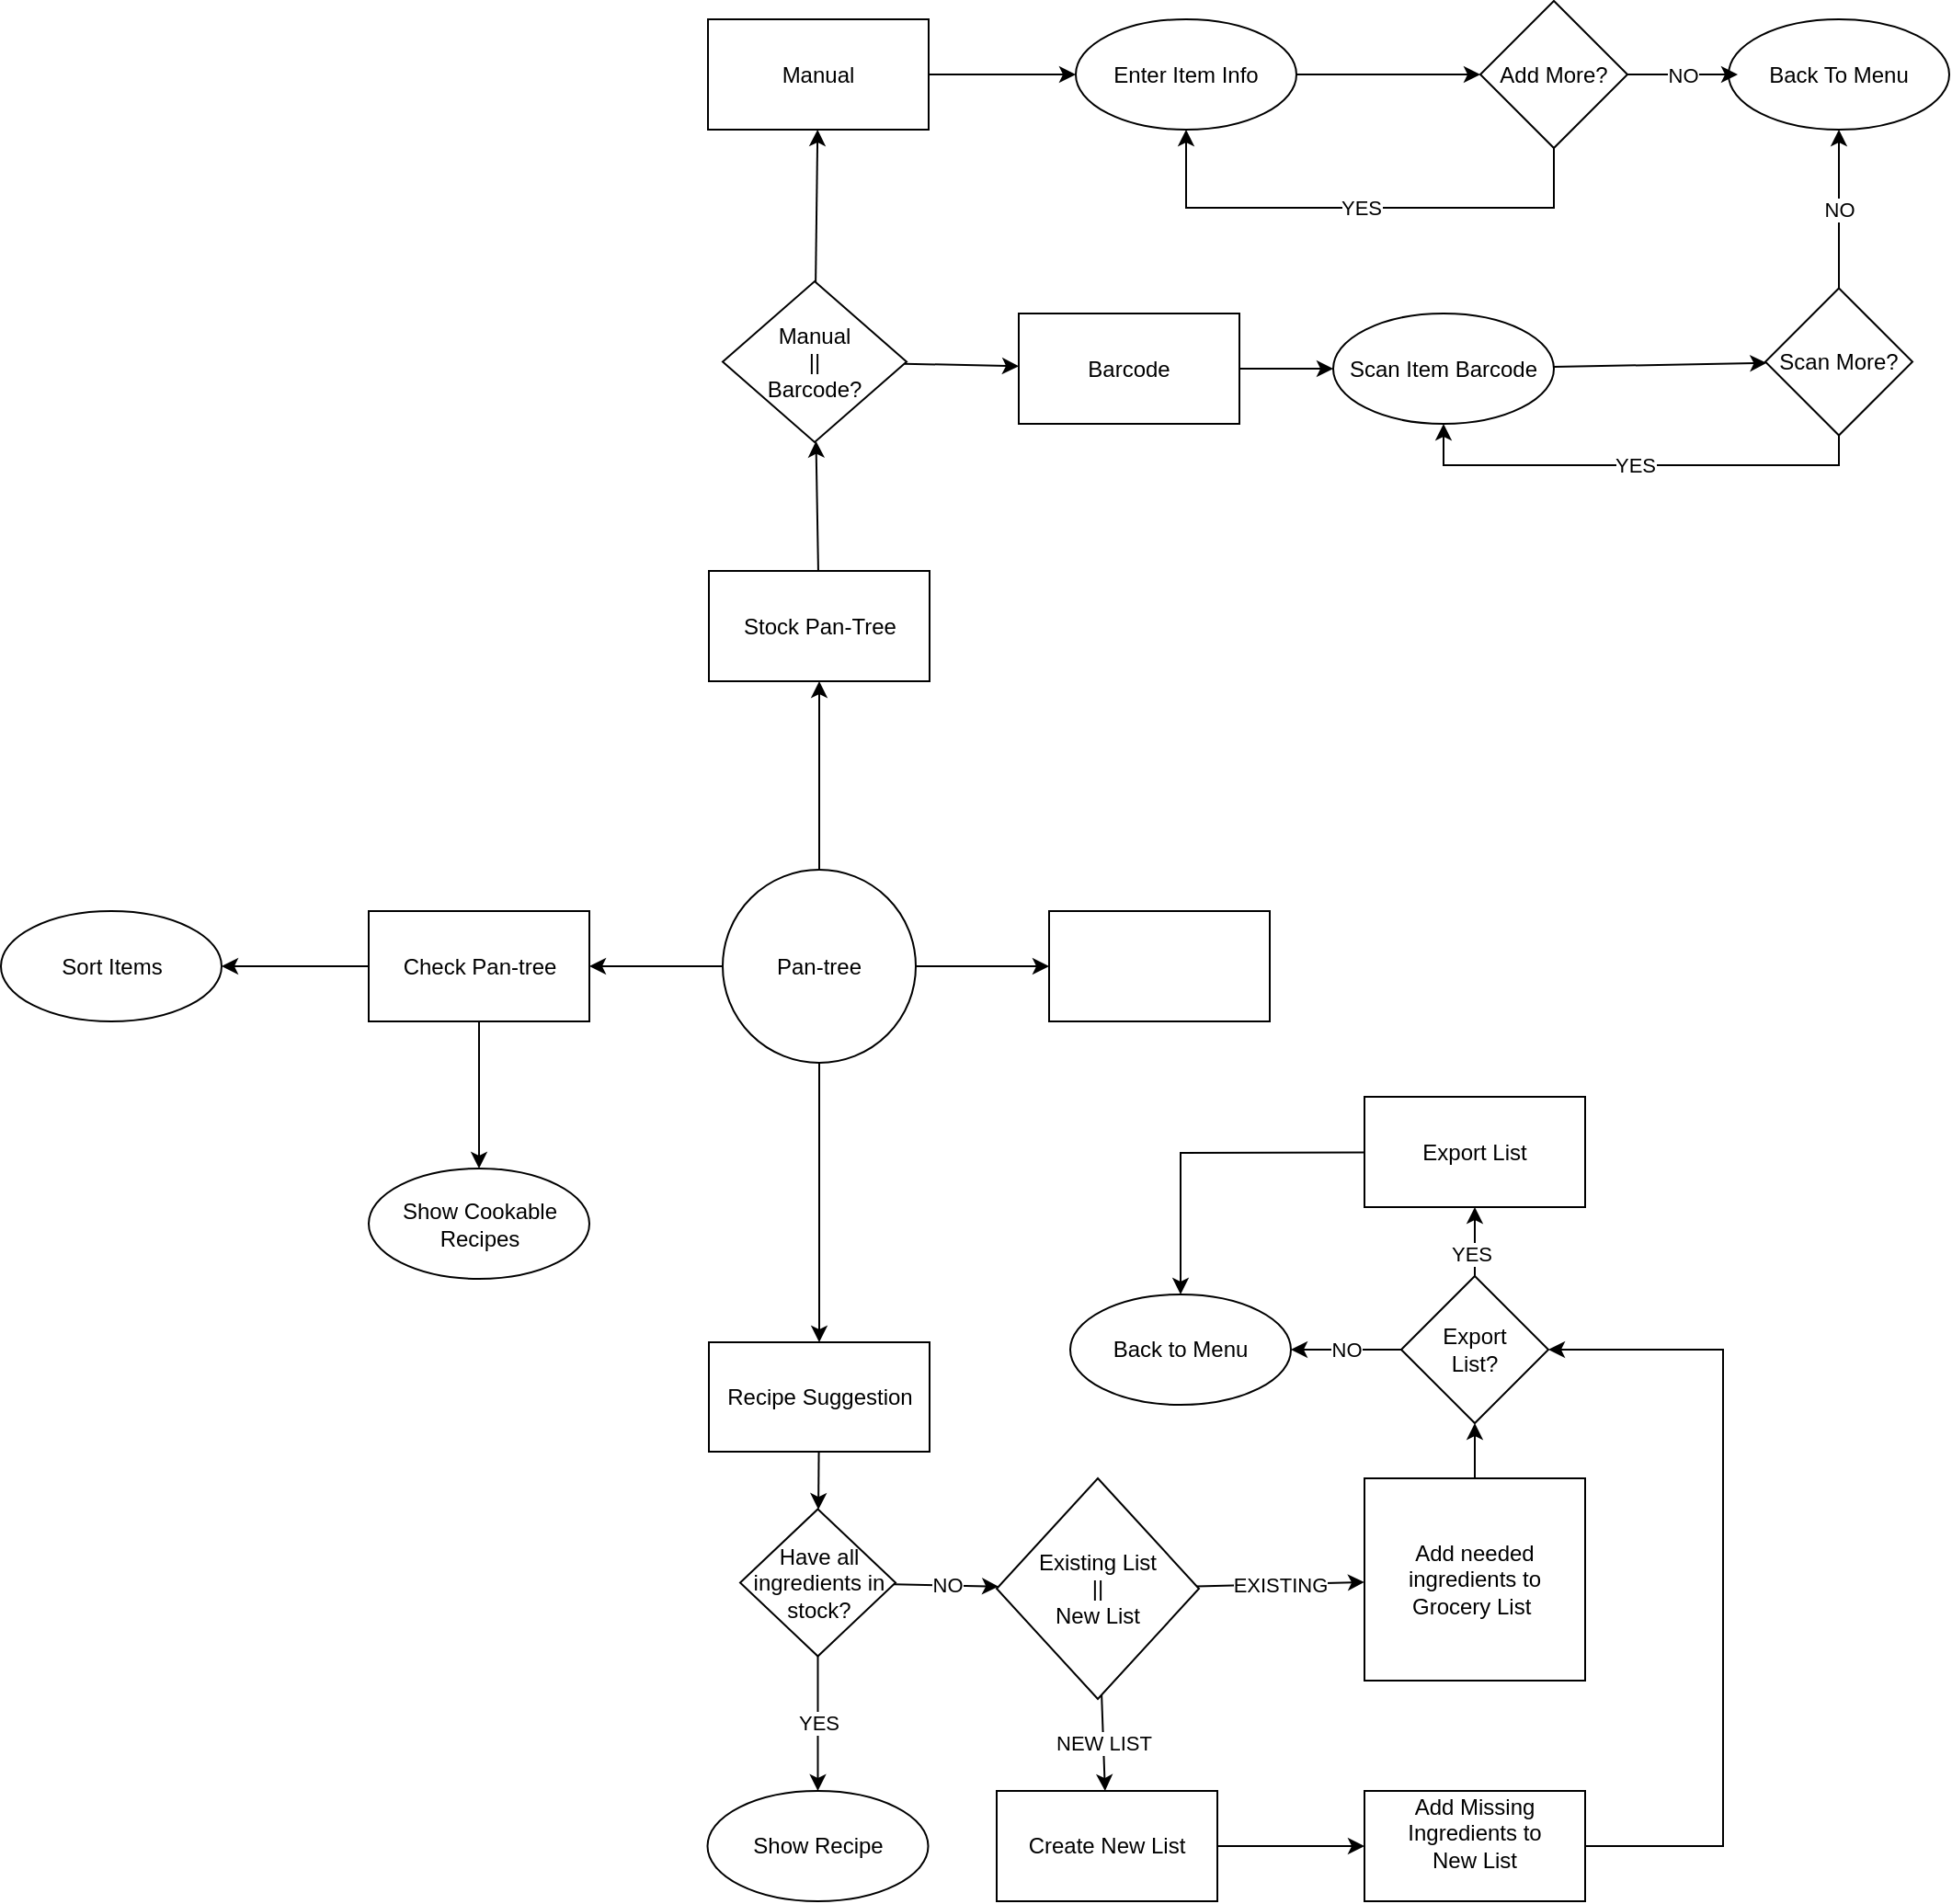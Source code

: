 <mxfile version="20.2.7" type="github"><diagram id="siMxBT5E8COB6Hx_qyeI" name="Page-1"><mxGraphModel dx="2272" dy="1862" grid="1" gridSize="10" guides="1" tooltips="1" connect="1" arrows="1" fold="1" page="1" pageScale="1" pageWidth="850" pageHeight="1100" math="0" shadow="0"><root><mxCell id="0"/><mxCell id="1" parent="0"/><mxCell id="KQeAqqxCypMnfkWS5bYY-13" value="" style="edgeStyle=none;rounded=0;orthogonalLoop=1;jettySize=auto;html=1;" edge="1" parent="1" source="KQeAqqxCypMnfkWS5bYY-1" target="KQeAqqxCypMnfkWS5bYY-12"><mxGeometry relative="1" as="geometry"/></mxCell><mxCell id="KQeAqqxCypMnfkWS5bYY-50" value="" style="edgeStyle=none;rounded=0;orthogonalLoop=1;jettySize=auto;html=1;" edge="1" parent="1" source="KQeAqqxCypMnfkWS5bYY-1" target="KQeAqqxCypMnfkWS5bYY-49"><mxGeometry relative="1" as="geometry"/></mxCell><mxCell id="KQeAqqxCypMnfkWS5bYY-52" value="" style="edgeStyle=none;rounded=0;orthogonalLoop=1;jettySize=auto;html=1;" edge="1" parent="1" source="KQeAqqxCypMnfkWS5bYY-1" target="KQeAqqxCypMnfkWS5bYY-51"><mxGeometry relative="1" as="geometry"/></mxCell><mxCell id="KQeAqqxCypMnfkWS5bYY-54" value="" style="edgeStyle=none;rounded=0;orthogonalLoop=1;jettySize=auto;html=1;" edge="1" parent="1" source="KQeAqqxCypMnfkWS5bYY-1" target="KQeAqqxCypMnfkWS5bYY-53"><mxGeometry relative="1" as="geometry"/></mxCell><mxCell id="KQeAqqxCypMnfkWS5bYY-1" value="Pan-tree" style="ellipse;whiteSpace=wrap;html=1;aspect=fixed;" vertex="1" parent="1"><mxGeometry x="373" y="380" width="105" height="105" as="geometry"/></mxCell><mxCell id="KQeAqqxCypMnfkWS5bYY-15" value="" style="edgeStyle=none;rounded=0;orthogonalLoop=1;jettySize=auto;html=1;" edge="1" parent="1" source="KQeAqqxCypMnfkWS5bYY-12" target="KQeAqqxCypMnfkWS5bYY-14"><mxGeometry relative="1" as="geometry"/></mxCell><mxCell id="KQeAqqxCypMnfkWS5bYY-12" value="Recipe Suggestion&lt;br&gt;" style="whiteSpace=wrap;html=1;" vertex="1" parent="1"><mxGeometry x="365.5" y="637" width="120" height="59.5" as="geometry"/></mxCell><mxCell id="KQeAqqxCypMnfkWS5bYY-24" value="NO" style="edgeStyle=none;rounded=0;orthogonalLoop=1;jettySize=auto;html=1;" edge="1" parent="1" source="KQeAqqxCypMnfkWS5bYY-14" target="KQeAqqxCypMnfkWS5bYY-23"><mxGeometry relative="1" as="geometry"/></mxCell><mxCell id="KQeAqqxCypMnfkWS5bYY-67" value="YES" style="edgeStyle=none;rounded=0;orthogonalLoop=1;jettySize=auto;html=1;" edge="1" parent="1" source="KQeAqqxCypMnfkWS5bYY-14" target="KQeAqqxCypMnfkWS5bYY-66"><mxGeometry relative="1" as="geometry"/></mxCell><mxCell id="KQeAqqxCypMnfkWS5bYY-14" value="Have all ingredients in stock?" style="rhombus;whiteSpace=wrap;html=1;" vertex="1" parent="1"><mxGeometry x="382.5" y="727.75" width="84.5" height="80" as="geometry"/></mxCell><mxCell id="KQeAqqxCypMnfkWS5bYY-36" value="EXISTING" style="edgeStyle=none;rounded=0;orthogonalLoop=1;jettySize=auto;html=1;" edge="1" parent="1" source="KQeAqqxCypMnfkWS5bYY-23" target="KQeAqqxCypMnfkWS5bYY-25"><mxGeometry relative="1" as="geometry"/></mxCell><mxCell id="KQeAqqxCypMnfkWS5bYY-40" value="NEW LIST" style="edgeStyle=none;rounded=0;orthogonalLoop=1;jettySize=auto;html=1;" edge="1" parent="1" source="KQeAqqxCypMnfkWS5bYY-23" target="KQeAqqxCypMnfkWS5bYY-39"><mxGeometry relative="1" as="geometry"/></mxCell><mxCell id="KQeAqqxCypMnfkWS5bYY-23" value="Existing List &lt;br&gt;||&lt;br&gt;New List" style="rhombus;whiteSpace=wrap;html=1;" vertex="1" parent="1"><mxGeometry x="522" y="711" width="110" height="120" as="geometry"/></mxCell><mxCell id="KQeAqqxCypMnfkWS5bYY-29" value="" style="edgeStyle=none;rounded=0;orthogonalLoop=1;jettySize=auto;html=1;" edge="1" parent="1" source="KQeAqqxCypMnfkWS5bYY-25" target="KQeAqqxCypMnfkWS5bYY-28"><mxGeometry relative="1" as="geometry"/></mxCell><mxCell id="KQeAqqxCypMnfkWS5bYY-25" value="Add needed ingredients to Grocery List&amp;nbsp;" style="whiteSpace=wrap;html=1;" vertex="1" parent="1"><mxGeometry x="722" y="711" width="120" height="110" as="geometry"/></mxCell><mxCell id="KQeAqqxCypMnfkWS5bYY-31" value="" style="edgeStyle=none;rounded=0;orthogonalLoop=1;jettySize=auto;html=1;" edge="1" parent="1" source="KQeAqqxCypMnfkWS5bYY-28" target="KQeAqqxCypMnfkWS5bYY-30"><mxGeometry relative="1" as="geometry"/></mxCell><mxCell id="KQeAqqxCypMnfkWS5bYY-32" value="YES" style="edgeLabel;html=1;align=center;verticalAlign=middle;resizable=0;points=[];" vertex="1" connectable="0" parent="KQeAqqxCypMnfkWS5bYY-31"><mxGeometry x="-0.333" y="2" relative="1" as="geometry"><mxPoint as="offset"/></mxGeometry></mxCell><mxCell id="KQeAqqxCypMnfkWS5bYY-63" value="NO" style="edgeStyle=none;rounded=0;orthogonalLoop=1;jettySize=auto;html=1;" edge="1" parent="1" source="KQeAqqxCypMnfkWS5bYY-28" target="KQeAqqxCypMnfkWS5bYY-62"><mxGeometry relative="1" as="geometry"/></mxCell><mxCell id="KQeAqqxCypMnfkWS5bYY-28" value="Export&lt;br&gt;List?" style="rhombus;whiteSpace=wrap;html=1;" vertex="1" parent="1"><mxGeometry x="742" y="601" width="80" height="80" as="geometry"/></mxCell><mxCell id="KQeAqqxCypMnfkWS5bYY-65" value="" style="edgeStyle=none;rounded=0;orthogonalLoop=1;jettySize=auto;html=1;entryX=0.5;entryY=0;entryDx=0;entryDy=0;" edge="1" parent="1" source="KQeAqqxCypMnfkWS5bYY-30" target="KQeAqqxCypMnfkWS5bYY-62"><mxGeometry relative="1" as="geometry"><mxPoint x="622" y="533.5" as="targetPoint"/><Array as="points"><mxPoint x="622" y="534"/></Array></mxGeometry></mxCell><mxCell id="KQeAqqxCypMnfkWS5bYY-30" value="Export List" style="whiteSpace=wrap;html=1;" vertex="1" parent="1"><mxGeometry x="722" y="503.5" width="120" height="60" as="geometry"/></mxCell><mxCell id="KQeAqqxCypMnfkWS5bYY-45" value="" style="edgeStyle=none;rounded=0;orthogonalLoop=1;jettySize=auto;html=1;" edge="1" parent="1" source="KQeAqqxCypMnfkWS5bYY-39" target="KQeAqqxCypMnfkWS5bYY-44"><mxGeometry relative="1" as="geometry"/></mxCell><mxCell id="KQeAqqxCypMnfkWS5bYY-39" value="Create New List" style="whiteSpace=wrap;html=1;" vertex="1" parent="1"><mxGeometry x="522" y="881" width="120" height="60" as="geometry"/></mxCell><mxCell id="KQeAqqxCypMnfkWS5bYY-46" style="edgeStyle=none;rounded=0;orthogonalLoop=1;jettySize=auto;html=1;entryX=1;entryY=0.5;entryDx=0;entryDy=0;" edge="1" parent="1" source="KQeAqqxCypMnfkWS5bYY-44" target="KQeAqqxCypMnfkWS5bYY-28"><mxGeometry relative="1" as="geometry"><Array as="points"><mxPoint x="917" y="911"/><mxPoint x="917" y="641"/></Array></mxGeometry></mxCell><mxCell id="KQeAqqxCypMnfkWS5bYY-44" value="Add Missing Ingredients to &lt;br&gt;New List&lt;br&gt;&amp;nbsp;" style="whiteSpace=wrap;html=1;" vertex="1" parent="1"><mxGeometry x="722" y="881" width="120" height="60" as="geometry"/></mxCell><mxCell id="KQeAqqxCypMnfkWS5bYY-69" value="" style="edgeStyle=none;rounded=0;orthogonalLoop=1;jettySize=auto;html=1;" edge="1" parent="1" source="KQeAqqxCypMnfkWS5bYY-49" target="KQeAqqxCypMnfkWS5bYY-68"><mxGeometry relative="1" as="geometry"/></mxCell><mxCell id="KQeAqqxCypMnfkWS5bYY-71" value="" style="edgeStyle=none;rounded=0;orthogonalLoop=1;jettySize=auto;html=1;" edge="1" parent="1" source="KQeAqqxCypMnfkWS5bYY-49" target="KQeAqqxCypMnfkWS5bYY-70"><mxGeometry relative="1" as="geometry"/></mxCell><mxCell id="KQeAqqxCypMnfkWS5bYY-49" value="Check Pan-tree" style="whiteSpace=wrap;html=1;" vertex="1" parent="1"><mxGeometry x="180.5" y="402.5" width="120" height="60" as="geometry"/></mxCell><mxCell id="KQeAqqxCypMnfkWS5bYY-60" value="" style="edgeStyle=none;rounded=0;orthogonalLoop=1;jettySize=auto;html=1;" edge="1" parent="1" source="KQeAqqxCypMnfkWS5bYY-51" target="KQeAqqxCypMnfkWS5bYY-59"><mxGeometry relative="1" as="geometry"/></mxCell><mxCell id="KQeAqqxCypMnfkWS5bYY-51" value="Stock Pan-Tree" style="whiteSpace=wrap;html=1;" vertex="1" parent="1"><mxGeometry x="365.5" y="217.5" width="120" height="60" as="geometry"/></mxCell><mxCell id="KQeAqqxCypMnfkWS5bYY-53" value="" style="whiteSpace=wrap;html=1;" vertex="1" parent="1"><mxGeometry x="550.5" y="402.5" width="120" height="60" as="geometry"/></mxCell><mxCell id="KQeAqqxCypMnfkWS5bYY-73" value="" style="edgeStyle=none;rounded=0;orthogonalLoop=1;jettySize=auto;html=1;exitX=1;exitY=0.5;exitDx=0;exitDy=0;" edge="1" parent="1" source="KQeAqqxCypMnfkWS5bYY-83" target="KQeAqqxCypMnfkWS5bYY-72"><mxGeometry relative="1" as="geometry"><mxPoint x="614" y="108" as="sourcePoint"/></mxGeometry></mxCell><mxCell id="KQeAqqxCypMnfkWS5bYY-84" value="" style="edgeStyle=none;rounded=0;orthogonalLoop=1;jettySize=auto;html=1;" edge="1" parent="1" source="KQeAqqxCypMnfkWS5bYY-59" target="KQeAqqxCypMnfkWS5bYY-83"><mxGeometry relative="1" as="geometry"/></mxCell><mxCell id="KQeAqqxCypMnfkWS5bYY-86" value="" style="edgeStyle=none;rounded=0;orthogonalLoop=1;jettySize=auto;html=1;" edge="1" parent="1" source="KQeAqqxCypMnfkWS5bYY-59" target="KQeAqqxCypMnfkWS5bYY-85"><mxGeometry relative="1" as="geometry"/></mxCell><mxCell id="KQeAqqxCypMnfkWS5bYY-59" value="Manual&lt;br&gt;||&lt;br&gt;Barcode?" style="rhombus;whiteSpace=wrap;html=1;" vertex="1" parent="1"><mxGeometry x="373" y="60" width="100" height="87.5" as="geometry"/></mxCell><mxCell id="KQeAqqxCypMnfkWS5bYY-62" value="Back to Menu" style="ellipse;whiteSpace=wrap;html=1;" vertex="1" parent="1"><mxGeometry x="562" y="611" width="120" height="60" as="geometry"/></mxCell><mxCell id="KQeAqqxCypMnfkWS5bYY-66" value="Show Recipe" style="ellipse;whiteSpace=wrap;html=1;" vertex="1" parent="1"><mxGeometry x="364.75" y="881" width="120" height="60" as="geometry"/></mxCell><mxCell id="KQeAqqxCypMnfkWS5bYY-68" value="Show Cookable&lt;br&gt;Recipes" style="ellipse;whiteSpace=wrap;html=1;" vertex="1" parent="1"><mxGeometry x="180.5" y="542.5" width="120" height="60" as="geometry"/></mxCell><mxCell id="KQeAqqxCypMnfkWS5bYY-70" value="Sort Items" style="ellipse;whiteSpace=wrap;html=1;" vertex="1" parent="1"><mxGeometry x="-19.5" y="402.5" width="120" height="60" as="geometry"/></mxCell><mxCell id="KQeAqqxCypMnfkWS5bYY-75" value="" style="edgeStyle=none;rounded=0;orthogonalLoop=1;jettySize=auto;html=1;" edge="1" parent="1" source="KQeAqqxCypMnfkWS5bYY-72" target="KQeAqqxCypMnfkWS5bYY-74"><mxGeometry relative="1" as="geometry"/></mxCell><mxCell id="KQeAqqxCypMnfkWS5bYY-72" value="Scan Item Barcode" style="ellipse;whiteSpace=wrap;html=1;" vertex="1" parent="1"><mxGeometry x="705" y="77.5" width="120" height="60" as="geometry"/></mxCell><mxCell id="KQeAqqxCypMnfkWS5bYY-77" value="NO" style="edgeStyle=none;rounded=0;orthogonalLoop=1;jettySize=auto;html=1;" edge="1" parent="1" source="KQeAqqxCypMnfkWS5bYY-74" target="KQeAqqxCypMnfkWS5bYY-76"><mxGeometry relative="1" as="geometry"/></mxCell><mxCell id="KQeAqqxCypMnfkWS5bYY-74" value="Scan More?" style="rhombus;whiteSpace=wrap;html=1;" vertex="1" parent="1"><mxGeometry x="940" y="63.75" width="80" height="80" as="geometry"/></mxCell><mxCell id="KQeAqqxCypMnfkWS5bYY-76" value="Back To Menu" style="ellipse;whiteSpace=wrap;html=1;" vertex="1" parent="1"><mxGeometry x="920" y="-82.5" width="120" height="60" as="geometry"/></mxCell><mxCell id="KQeAqqxCypMnfkWS5bYY-78" value="YES" style="endArrow=classic;html=1;rounded=0;exitX=0.5;exitY=1;exitDx=0;exitDy=0;entryX=0.5;entryY=1;entryDx=0;entryDy=0;" edge="1" parent="1" source="KQeAqqxCypMnfkWS5bYY-74" target="KQeAqqxCypMnfkWS5bYY-72"><mxGeometry width="50" height="50" relative="1" as="geometry"><mxPoint x="770" y="210" as="sourcePoint"/><mxPoint x="770" y="148" as="targetPoint"/><Array as="points"><mxPoint x="980" y="160"/><mxPoint x="850" y="160"/><mxPoint x="765" y="160"/></Array></mxGeometry></mxCell><mxCell id="KQeAqqxCypMnfkWS5bYY-83" value="Barcode" style="whiteSpace=wrap;html=1;" vertex="1" parent="1"><mxGeometry x="534" y="77.5" width="120" height="60" as="geometry"/></mxCell><mxCell id="KQeAqqxCypMnfkWS5bYY-88" value="" style="edgeStyle=none;rounded=0;orthogonalLoop=1;jettySize=auto;html=1;" edge="1" parent="1" source="KQeAqqxCypMnfkWS5bYY-85" target="KQeAqqxCypMnfkWS5bYY-87"><mxGeometry relative="1" as="geometry"/></mxCell><mxCell id="KQeAqqxCypMnfkWS5bYY-85" value="Manual" style="whiteSpace=wrap;html=1;" vertex="1" parent="1"><mxGeometry x="365" y="-82.5" width="120" height="60" as="geometry"/></mxCell><mxCell id="KQeAqqxCypMnfkWS5bYY-90" value="" style="edgeStyle=none;rounded=0;orthogonalLoop=1;jettySize=auto;html=1;" edge="1" parent="1" source="KQeAqqxCypMnfkWS5bYY-87" target="KQeAqqxCypMnfkWS5bYY-89"><mxGeometry relative="1" as="geometry"/></mxCell><mxCell id="KQeAqqxCypMnfkWS5bYY-87" value="Enter Item Info" style="ellipse;whiteSpace=wrap;html=1;" vertex="1" parent="1"><mxGeometry x="565" y="-82.5" width="120" height="60" as="geometry"/></mxCell><mxCell id="KQeAqqxCypMnfkWS5bYY-92" value="NO" style="edgeStyle=none;rounded=0;orthogonalLoop=1;jettySize=auto;html=1;" edge="1" parent="1" source="KQeAqqxCypMnfkWS5bYY-89"><mxGeometry relative="1" as="geometry"><mxPoint x="925" y="-52.5" as="targetPoint"/></mxGeometry></mxCell><mxCell id="KQeAqqxCypMnfkWS5bYY-89" value="Add More?" style="rhombus;whiteSpace=wrap;html=1;" vertex="1" parent="1"><mxGeometry x="785" y="-92.5" width="80" height="80" as="geometry"/></mxCell><mxCell id="KQeAqqxCypMnfkWS5bYY-93" value="YES" style="endArrow=classic;html=1;rounded=0;entryX=0.5;entryY=1;entryDx=0;entryDy=0;exitX=0.5;exitY=1;exitDx=0;exitDy=0;" edge="1" parent="1" source="KQeAqqxCypMnfkWS5bYY-89" target="KQeAqqxCypMnfkWS5bYY-87"><mxGeometry width="50" height="50" relative="1" as="geometry"><mxPoint x="600" y="210" as="sourcePoint"/><mxPoint x="650" y="160" as="targetPoint"/><Array as="points"><mxPoint x="825" y="20"/><mxPoint x="625" y="20"/></Array></mxGeometry></mxCell></root></mxGraphModel></diagram></mxfile>